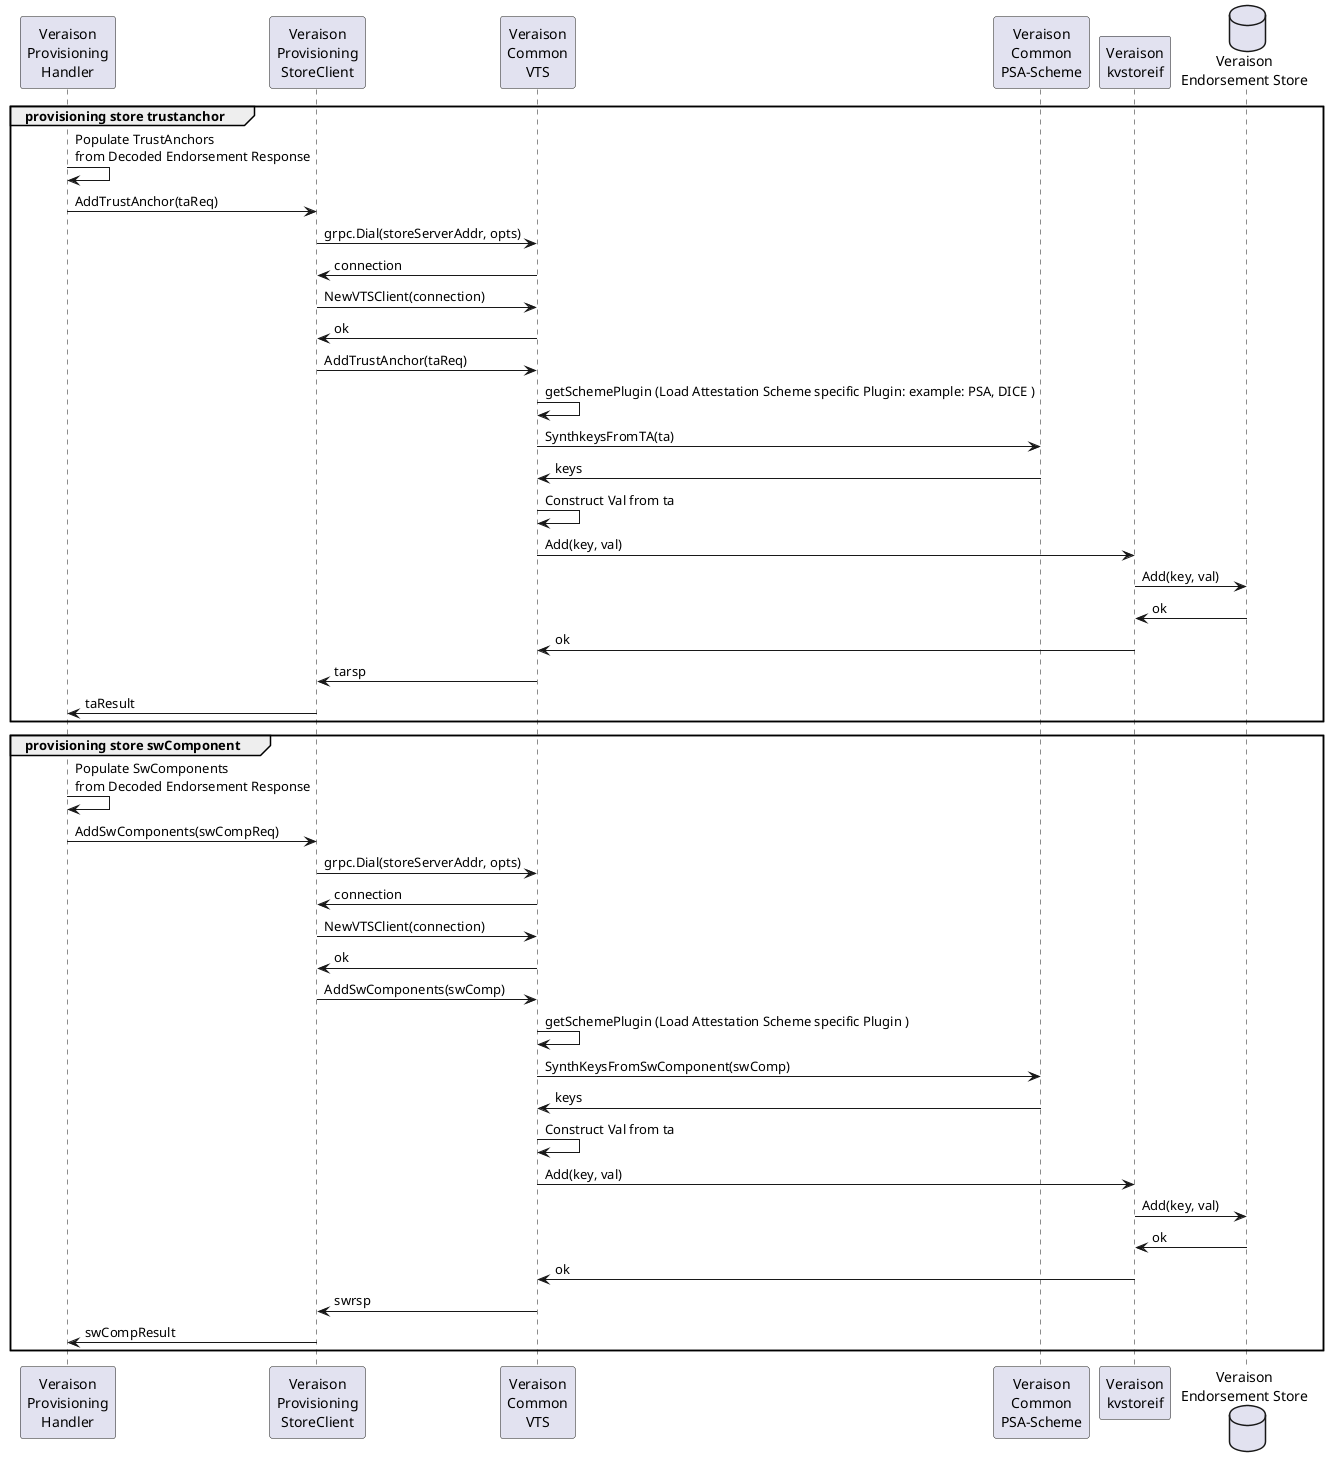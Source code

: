 @startuml

participant "Veraison\nProvisioning\nHandler" as Handler order 35
participant "Veraison\nProvisioning\nStoreClient" as Sc order 40
participant "Veraison\nCommon\nVTS" as VTS order 45
participant "Veraison\nCommon\nPSA-Scheme" as Scheme order 45
participant "Veraison\nkvstoreif"  as KVS order 50
database "Veraison\nEndorsement Store" as V_EndStore order 55 

group provisioning store trustanchor
	Handler -> Handler : Populate TrustAnchors\nfrom Decoded Endorsement Response
    	Handler -> Sc: AddTrustAnchor(taReq)
	Sc -> VTS : grpc.Dial(storeServerAddr, opts)
	VTS -> Sc : connection
	Sc -> VTS: NewVTSClient(connection)
	VTS -> Sc : ok
	Sc -> VTS : AddTrustAnchor(taReq)
	VTS -> VTS : getSchemePlugin (Load Attestation Scheme specific Plugin: example: PSA, DICE )
	VTS -> Scheme: SynthkeysFromTA(ta)
	Scheme -> VTS: keys
	VTS -> VTS: Construct Val from ta
	VTS -> KVS : Add(key, val)
	KVS -> V_EndStore: Add(key, val)
	V_EndStore -> KVS: ok
	KVS -> VTS : ok
	VTS -> Sc : tarsp
	Sc -> Handler: taResult
end

group provisioning store swComponent
	Handler -> Handler : Populate SwComponents\nfrom Decoded Endorsement Response
    	Handler -> Sc: AddSwComponents(swCompReq)
	Sc -> VTS : grpc.Dial(storeServerAddr, opts)
	VTS -> Sc : connection
	Sc -> VTS: NewVTSClient(connection)
	VTS -> Sc : ok
	Sc -> VTS : AddSwComponents(swComp)
	VTS -> VTS : getSchemePlugin (Load Attestation Scheme specific Plugin )
	VTS -> Scheme: SynthKeysFromSwComponent(swComp)
	Scheme -> VTS: keys
	VTS -> VTS: Construct Val from ta
	VTS -> KVS : Add(key, val)
	KVS -> V_EndStore: Add(key, val)
	V_EndStore -> KVS: ok
	KVS -> VTS : ok
	VTS -> Sc : swrsp
	Sc -> Handler: swCompResult
end
@enduml